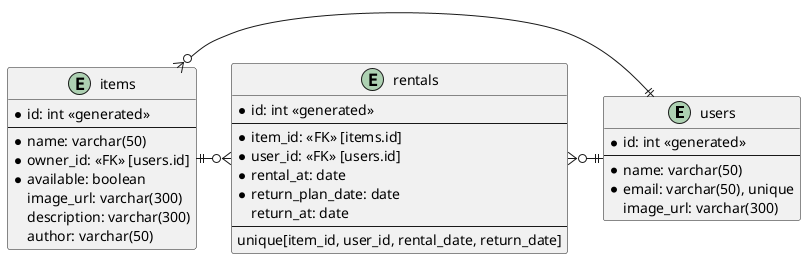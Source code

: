 @startuml
entity "users" {
  * id: int <<generated>>
  --
  * name: varchar(50)
  * email: varchar(50), unique
    image_url: varchar(300)
}

entity "items" {
  *id: int <<generated>>
  --
  * name: varchar(50)
  * owner_id: <<FK>> [users.id]
  * available: boolean
    image_url: varchar(300)
    description: varchar(300)
    author: varchar(50)
}

entity "rentals" {
  * id: int <<generated>>
  --
  * item_id: <<FK>> [items.id]
  * user_id: <<FK>> [users.id]
  * rental_at: date
  * return_plan_date: date
  return_at: date
  --
  unique[item_id, user_id, rental_date, return_date]
}

users ||-l-o{ rentals
items ||-r-o{ rentals
users ||-l-o{ items
@enduml